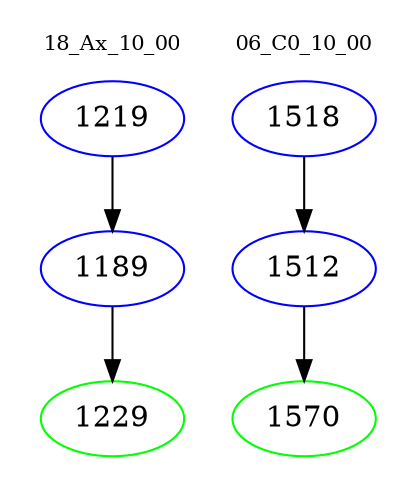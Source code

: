 digraph{
subgraph cluster_0 {
color = white
label = "18_Ax_10_00";
fontsize=10;
T0_1219 [label="1219", color="blue"]
T0_1219 -> T0_1189 [color="black"]
T0_1189 [label="1189", color="blue"]
T0_1189 -> T0_1229 [color="black"]
T0_1229 [label="1229", color="green"]
}
subgraph cluster_1 {
color = white
label = "06_C0_10_00";
fontsize=10;
T1_1518 [label="1518", color="blue"]
T1_1518 -> T1_1512 [color="black"]
T1_1512 [label="1512", color="blue"]
T1_1512 -> T1_1570 [color="black"]
T1_1570 [label="1570", color="green"]
}
}
